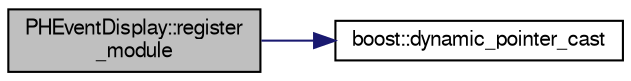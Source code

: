 digraph "PHEventDisplay::register_module"
{
  bgcolor="transparent";
  edge [fontname="FreeSans",fontsize="10",labelfontname="FreeSans",labelfontsize="10"];
  node [fontname="FreeSans",fontsize="10",shape=record];
  rankdir="LR";
  Node1 [label="PHEventDisplay::register\l_module",height=0.2,width=0.4,color="black", fillcolor="grey75", style="filled" fontcolor="black"];
  Node1 -> Node2 [color="midnightblue",fontsize="10",style="solid",fontname="FreeSans"];
  Node2 [label="boost::dynamic_pointer_cast",height=0.2,width=0.4,color="black",URL="$d4/da9/namespaceboost.html#aec3e92def17f29e9ac5f43d94f7c9c9a"];
}
